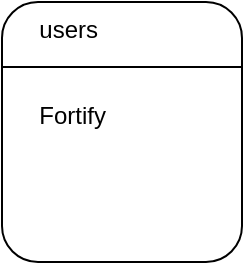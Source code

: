 <mxfile>
    <diagram id="ZRuZQYRXsdnmgJjAUSGZ" name="ページ1">
        <mxGraphModel dx="30" dy="703" grid="1" gridSize="10" guides="1" tooltips="1" connect="1" arrows="1" fold="1" page="1" pageScale="1" pageWidth="827" pageHeight="1169" math="0" shadow="0">
            <root>
                <mxCell id="0"/>
                <mxCell id="1" parent="0"/>
                <mxCell id="2" value="&amp;nbsp; &amp;nbsp; &amp;nbsp;users&lt;div&gt;&lt;br&gt;&lt;/div&gt;&lt;div&gt;&lt;br&gt;&lt;/div&gt;&lt;div&gt;&amp;nbsp; &amp;nbsp; &amp;nbsp;Fortify&lt;/div&gt;" style="rounded=1;whiteSpace=wrap;html=1;verticalAlign=top;align=left;strokeColor=default;" parent="1" vertex="1">
                    <mxGeometry x="90" y="260" width="120" height="130" as="geometry"/>
                </mxCell>
                <mxCell id="3" value="" style="endArrow=none;html=1;entryX=0;entryY=0.25;entryDx=0;entryDy=0;exitX=1;exitY=0.25;exitDx=0;exitDy=0;" parent="1" source="2" target="2" edge="1">
                    <mxGeometry width="50" height="50" relative="1" as="geometry">
                        <mxPoint x="125" y="320" as="sourcePoint"/>
                        <mxPoint x="175" y="270" as="targetPoint"/>
                    </mxGeometry>
                </mxCell>
            </root>
        </mxGraphModel>
    </diagram>
</mxfile>